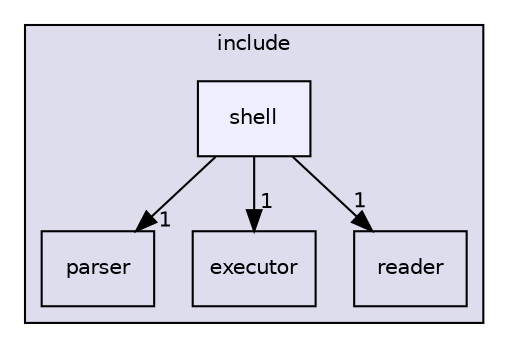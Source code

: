 digraph "include/shell" {
  compound=true
  node [ fontsize="10", fontname="Helvetica"];
  edge [ labelfontsize="10", labelfontname="Helvetica"];
  subgraph clusterdir_d44c64559bbebec7f509842c48db8b23 {
    graph [ bgcolor="#ddddee", pencolor="black", label="include" fontname="Helvetica", fontsize="10", URL="dir_d44c64559bbebec7f509842c48db8b23.html"]
  dir_3641795f5ac83aac21456e1fce038978 [shape=box label="parser" URL="dir_3641795f5ac83aac21456e1fce038978.html"];
  dir_7da38cc0ece3d7022fae2e40332df728 [shape=box label="executor" URL="dir_7da38cc0ece3d7022fae2e40332df728.html"];
  dir_d3e03ffc02fed53d32bf903a9bb2267d [shape=box label="reader" URL="dir_d3e03ffc02fed53d32bf903a9bb2267d.html"];
  dir_f9aae77069966d7440135a96ee266e8f [shape=box, label="shell", style="filled", fillcolor="#eeeeff", pencolor="black", URL="dir_f9aae77069966d7440135a96ee266e8f.html"];
  }
  dir_f9aae77069966d7440135a96ee266e8f->dir_3641795f5ac83aac21456e1fce038978 [headlabel="1", labeldistance=1.5 headhref="dir_000005_000003.html"];
  dir_f9aae77069966d7440135a96ee266e8f->dir_7da38cc0ece3d7022fae2e40332df728 [headlabel="1", labeldistance=1.5 headhref="dir_000005_000002.html"];
  dir_f9aae77069966d7440135a96ee266e8f->dir_d3e03ffc02fed53d32bf903a9bb2267d [headlabel="1", labeldistance=1.5 headhref="dir_000005_000004.html"];
}
